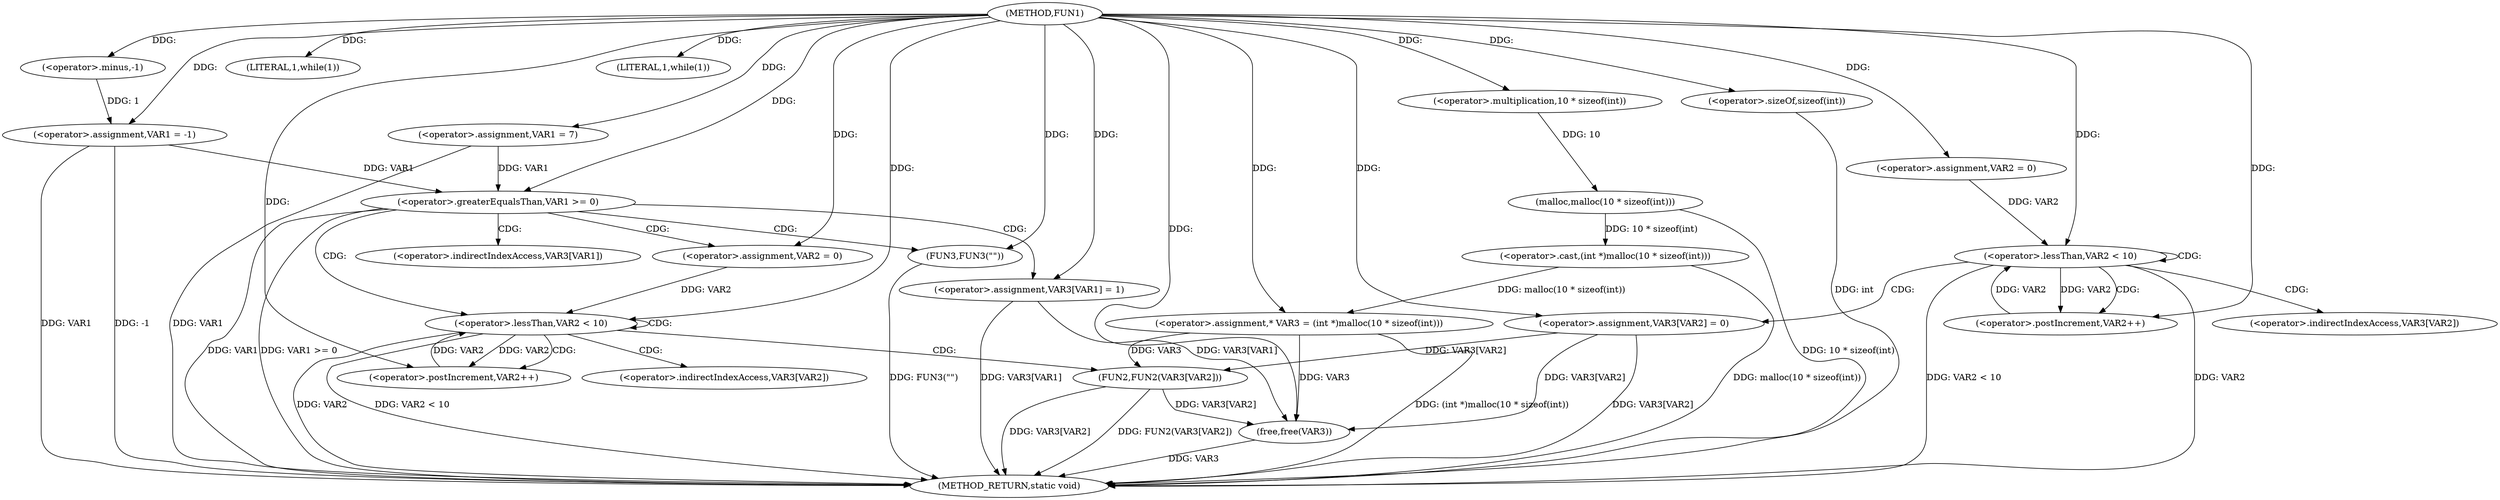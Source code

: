 digraph FUN1 {  
"1000100" [label = "(METHOD,FUN1)" ]
"1000175" [label = "(METHOD_RETURN,static void)" ]
"1000103" [label = "(<operator>.assignment,VAR1 = -1)" ]
"1000105" [label = "(<operator>.minus,-1)" ]
"1000108" [label = "(LITERAL,1,while(1))" ]
"1000110" [label = "(<operator>.assignment,VAR1 = 7)" ]
"1000115" [label = "(LITERAL,1,while(1))" ]
"1000120" [label = "(<operator>.assignment,* VAR3 = (int *)malloc(10 * sizeof(int)))" ]
"1000122" [label = "(<operator>.cast,(int *)malloc(10 * sizeof(int)))" ]
"1000124" [label = "(malloc,malloc(10 * sizeof(int)))" ]
"1000125" [label = "(<operator>.multiplication,10 * sizeof(int))" ]
"1000127" [label = "(<operator>.sizeOf,sizeof(int))" ]
"1000130" [label = "(<operator>.assignment,VAR2 = 0)" ]
"1000133" [label = "(<operator>.lessThan,VAR2 < 10)" ]
"1000136" [label = "(<operator>.postIncrement,VAR2++)" ]
"1000139" [label = "(<operator>.assignment,VAR3[VAR2] = 0)" ]
"1000145" [label = "(<operator>.greaterEqualsThan,VAR1 >= 0)" ]
"1000149" [label = "(<operator>.assignment,VAR3[VAR1] = 1)" ]
"1000155" [label = "(<operator>.assignment,VAR2 = 0)" ]
"1000158" [label = "(<operator>.lessThan,VAR2 < 10)" ]
"1000161" [label = "(<operator>.postIncrement,VAR2++)" ]
"1000164" [label = "(FUN2,FUN2(VAR3[VAR2]))" ]
"1000170" [label = "(FUN3,FUN3(\"\"))" ]
"1000172" [label = "(free,free(VAR3))" ]
"1000140" [label = "(<operator>.indirectIndexAccess,VAR3[VAR2])" ]
"1000150" [label = "(<operator>.indirectIndexAccess,VAR3[VAR1])" ]
"1000165" [label = "(<operator>.indirectIndexAccess,VAR3[VAR2])" ]
  "1000158" -> "1000175"  [ label = "DDG: VAR2"] 
  "1000124" -> "1000175"  [ label = "DDG: 10 * sizeof(int)"] 
  "1000103" -> "1000175"  [ label = "DDG: VAR1"] 
  "1000103" -> "1000175"  [ label = "DDG: -1"] 
  "1000139" -> "1000175"  [ label = "DDG: VAR3[VAR2]"] 
  "1000133" -> "1000175"  [ label = "DDG: VAR2 < 10"] 
  "1000127" -> "1000175"  [ label = "DDG: int"] 
  "1000145" -> "1000175"  [ label = "DDG: VAR1"] 
  "1000164" -> "1000175"  [ label = "DDG: FUN2(VAR3[VAR2])"] 
  "1000133" -> "1000175"  [ label = "DDG: VAR2"] 
  "1000158" -> "1000175"  [ label = "DDG: VAR2 < 10"] 
  "1000172" -> "1000175"  [ label = "DDG: VAR3"] 
  "1000120" -> "1000175"  [ label = "DDG: (int *)malloc(10 * sizeof(int))"] 
  "1000145" -> "1000175"  [ label = "DDG: VAR1 >= 0"] 
  "1000170" -> "1000175"  [ label = "DDG: FUN3(\"\")"] 
  "1000149" -> "1000175"  [ label = "DDG: VAR3[VAR1]"] 
  "1000110" -> "1000175"  [ label = "DDG: VAR1"] 
  "1000122" -> "1000175"  [ label = "DDG: malloc(10 * sizeof(int))"] 
  "1000164" -> "1000175"  [ label = "DDG: VAR3[VAR2]"] 
  "1000105" -> "1000103"  [ label = "DDG: 1"] 
  "1000100" -> "1000103"  [ label = "DDG: "] 
  "1000100" -> "1000105"  [ label = "DDG: "] 
  "1000100" -> "1000108"  [ label = "DDG: "] 
  "1000100" -> "1000110"  [ label = "DDG: "] 
  "1000100" -> "1000115"  [ label = "DDG: "] 
  "1000122" -> "1000120"  [ label = "DDG: malloc(10 * sizeof(int))"] 
  "1000100" -> "1000120"  [ label = "DDG: "] 
  "1000124" -> "1000122"  [ label = "DDG: 10 * sizeof(int)"] 
  "1000125" -> "1000124"  [ label = "DDG: 10"] 
  "1000100" -> "1000125"  [ label = "DDG: "] 
  "1000100" -> "1000127"  [ label = "DDG: "] 
  "1000100" -> "1000130"  [ label = "DDG: "] 
  "1000136" -> "1000133"  [ label = "DDG: VAR2"] 
  "1000130" -> "1000133"  [ label = "DDG: VAR2"] 
  "1000100" -> "1000133"  [ label = "DDG: "] 
  "1000133" -> "1000136"  [ label = "DDG: VAR2"] 
  "1000100" -> "1000136"  [ label = "DDG: "] 
  "1000100" -> "1000139"  [ label = "DDG: "] 
  "1000103" -> "1000145"  [ label = "DDG: VAR1"] 
  "1000110" -> "1000145"  [ label = "DDG: VAR1"] 
  "1000100" -> "1000145"  [ label = "DDG: "] 
  "1000100" -> "1000149"  [ label = "DDG: "] 
  "1000100" -> "1000155"  [ label = "DDG: "] 
  "1000155" -> "1000158"  [ label = "DDG: VAR2"] 
  "1000161" -> "1000158"  [ label = "DDG: VAR2"] 
  "1000100" -> "1000158"  [ label = "DDG: "] 
  "1000158" -> "1000161"  [ label = "DDG: VAR2"] 
  "1000100" -> "1000161"  [ label = "DDG: "] 
  "1000139" -> "1000164"  [ label = "DDG: VAR3[VAR2]"] 
  "1000120" -> "1000164"  [ label = "DDG: VAR3"] 
  "1000100" -> "1000170"  [ label = "DDG: "] 
  "1000139" -> "1000172"  [ label = "DDG: VAR3[VAR2]"] 
  "1000120" -> "1000172"  [ label = "DDG: VAR3"] 
  "1000149" -> "1000172"  [ label = "DDG: VAR3[VAR1]"] 
  "1000164" -> "1000172"  [ label = "DDG: VAR3[VAR2]"] 
  "1000100" -> "1000172"  [ label = "DDG: "] 
  "1000133" -> "1000139"  [ label = "CDG: "] 
  "1000133" -> "1000133"  [ label = "CDG: "] 
  "1000133" -> "1000136"  [ label = "CDG: "] 
  "1000133" -> "1000140"  [ label = "CDG: "] 
  "1000145" -> "1000150"  [ label = "CDG: "] 
  "1000145" -> "1000149"  [ label = "CDG: "] 
  "1000145" -> "1000158"  [ label = "CDG: "] 
  "1000145" -> "1000155"  [ label = "CDG: "] 
  "1000145" -> "1000170"  [ label = "CDG: "] 
  "1000158" -> "1000164"  [ label = "CDG: "] 
  "1000158" -> "1000161"  [ label = "CDG: "] 
  "1000158" -> "1000165"  [ label = "CDG: "] 
  "1000158" -> "1000158"  [ label = "CDG: "] 
}
